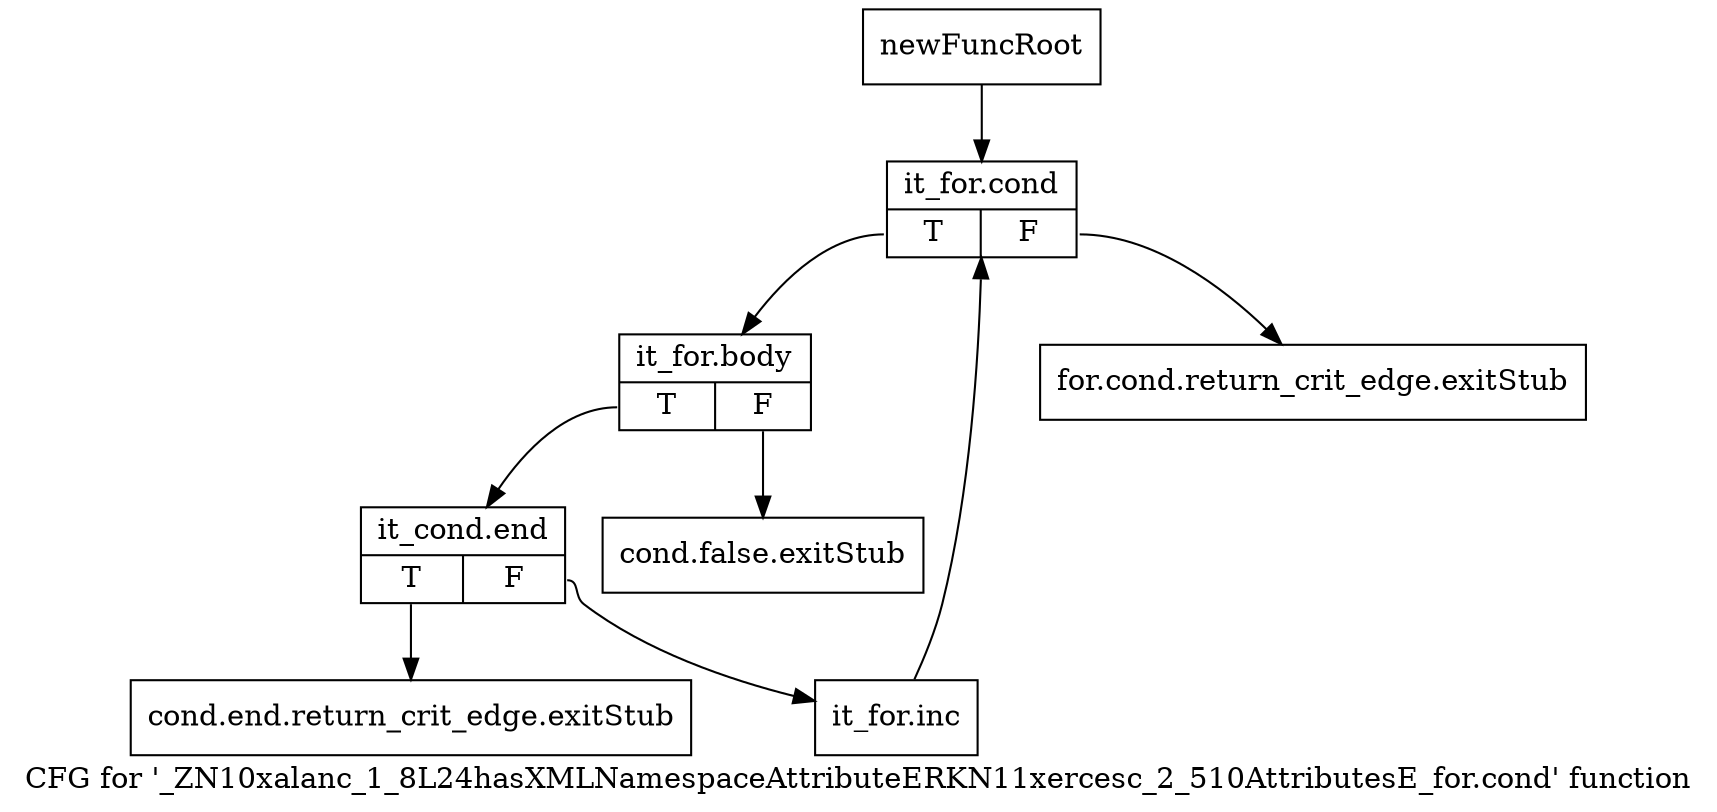 digraph "CFG for '_ZN10xalanc_1_8L24hasXMLNamespaceAttributeERKN11xercesc_2_510AttributesE_for.cond' function" {
	label="CFG for '_ZN10xalanc_1_8L24hasXMLNamespaceAttributeERKN11xercesc_2_510AttributesE_for.cond' function";

	Node0x8439540 [shape=record,label="{newFuncRoot}"];
	Node0x8439540 -> Node0x8439680;
	Node0x8439590 [shape=record,label="{for.cond.return_crit_edge.exitStub}"];
	Node0x84395e0 [shape=record,label="{cond.false.exitStub}"];
	Node0x8439630 [shape=record,label="{cond.end.return_crit_edge.exitStub}"];
	Node0x8439680 [shape=record,label="{it_for.cond|{<s0>T|<s1>F}}"];
	Node0x8439680:s0 -> Node0x84396d0;
	Node0x8439680:s1 -> Node0x8439590;
	Node0x84396d0 [shape=record,label="{it_for.body|{<s0>T|<s1>F}}"];
	Node0x84396d0:s0 -> Node0x8439720;
	Node0x84396d0:s1 -> Node0x84395e0;
	Node0x8439720 [shape=record,label="{it_cond.end|{<s0>T|<s1>F}}"];
	Node0x8439720:s0 -> Node0x8439630;
	Node0x8439720:s1 -> Node0x8439770;
	Node0x8439770 [shape=record,label="{it_for.inc}"];
	Node0x8439770 -> Node0x8439680;
}
